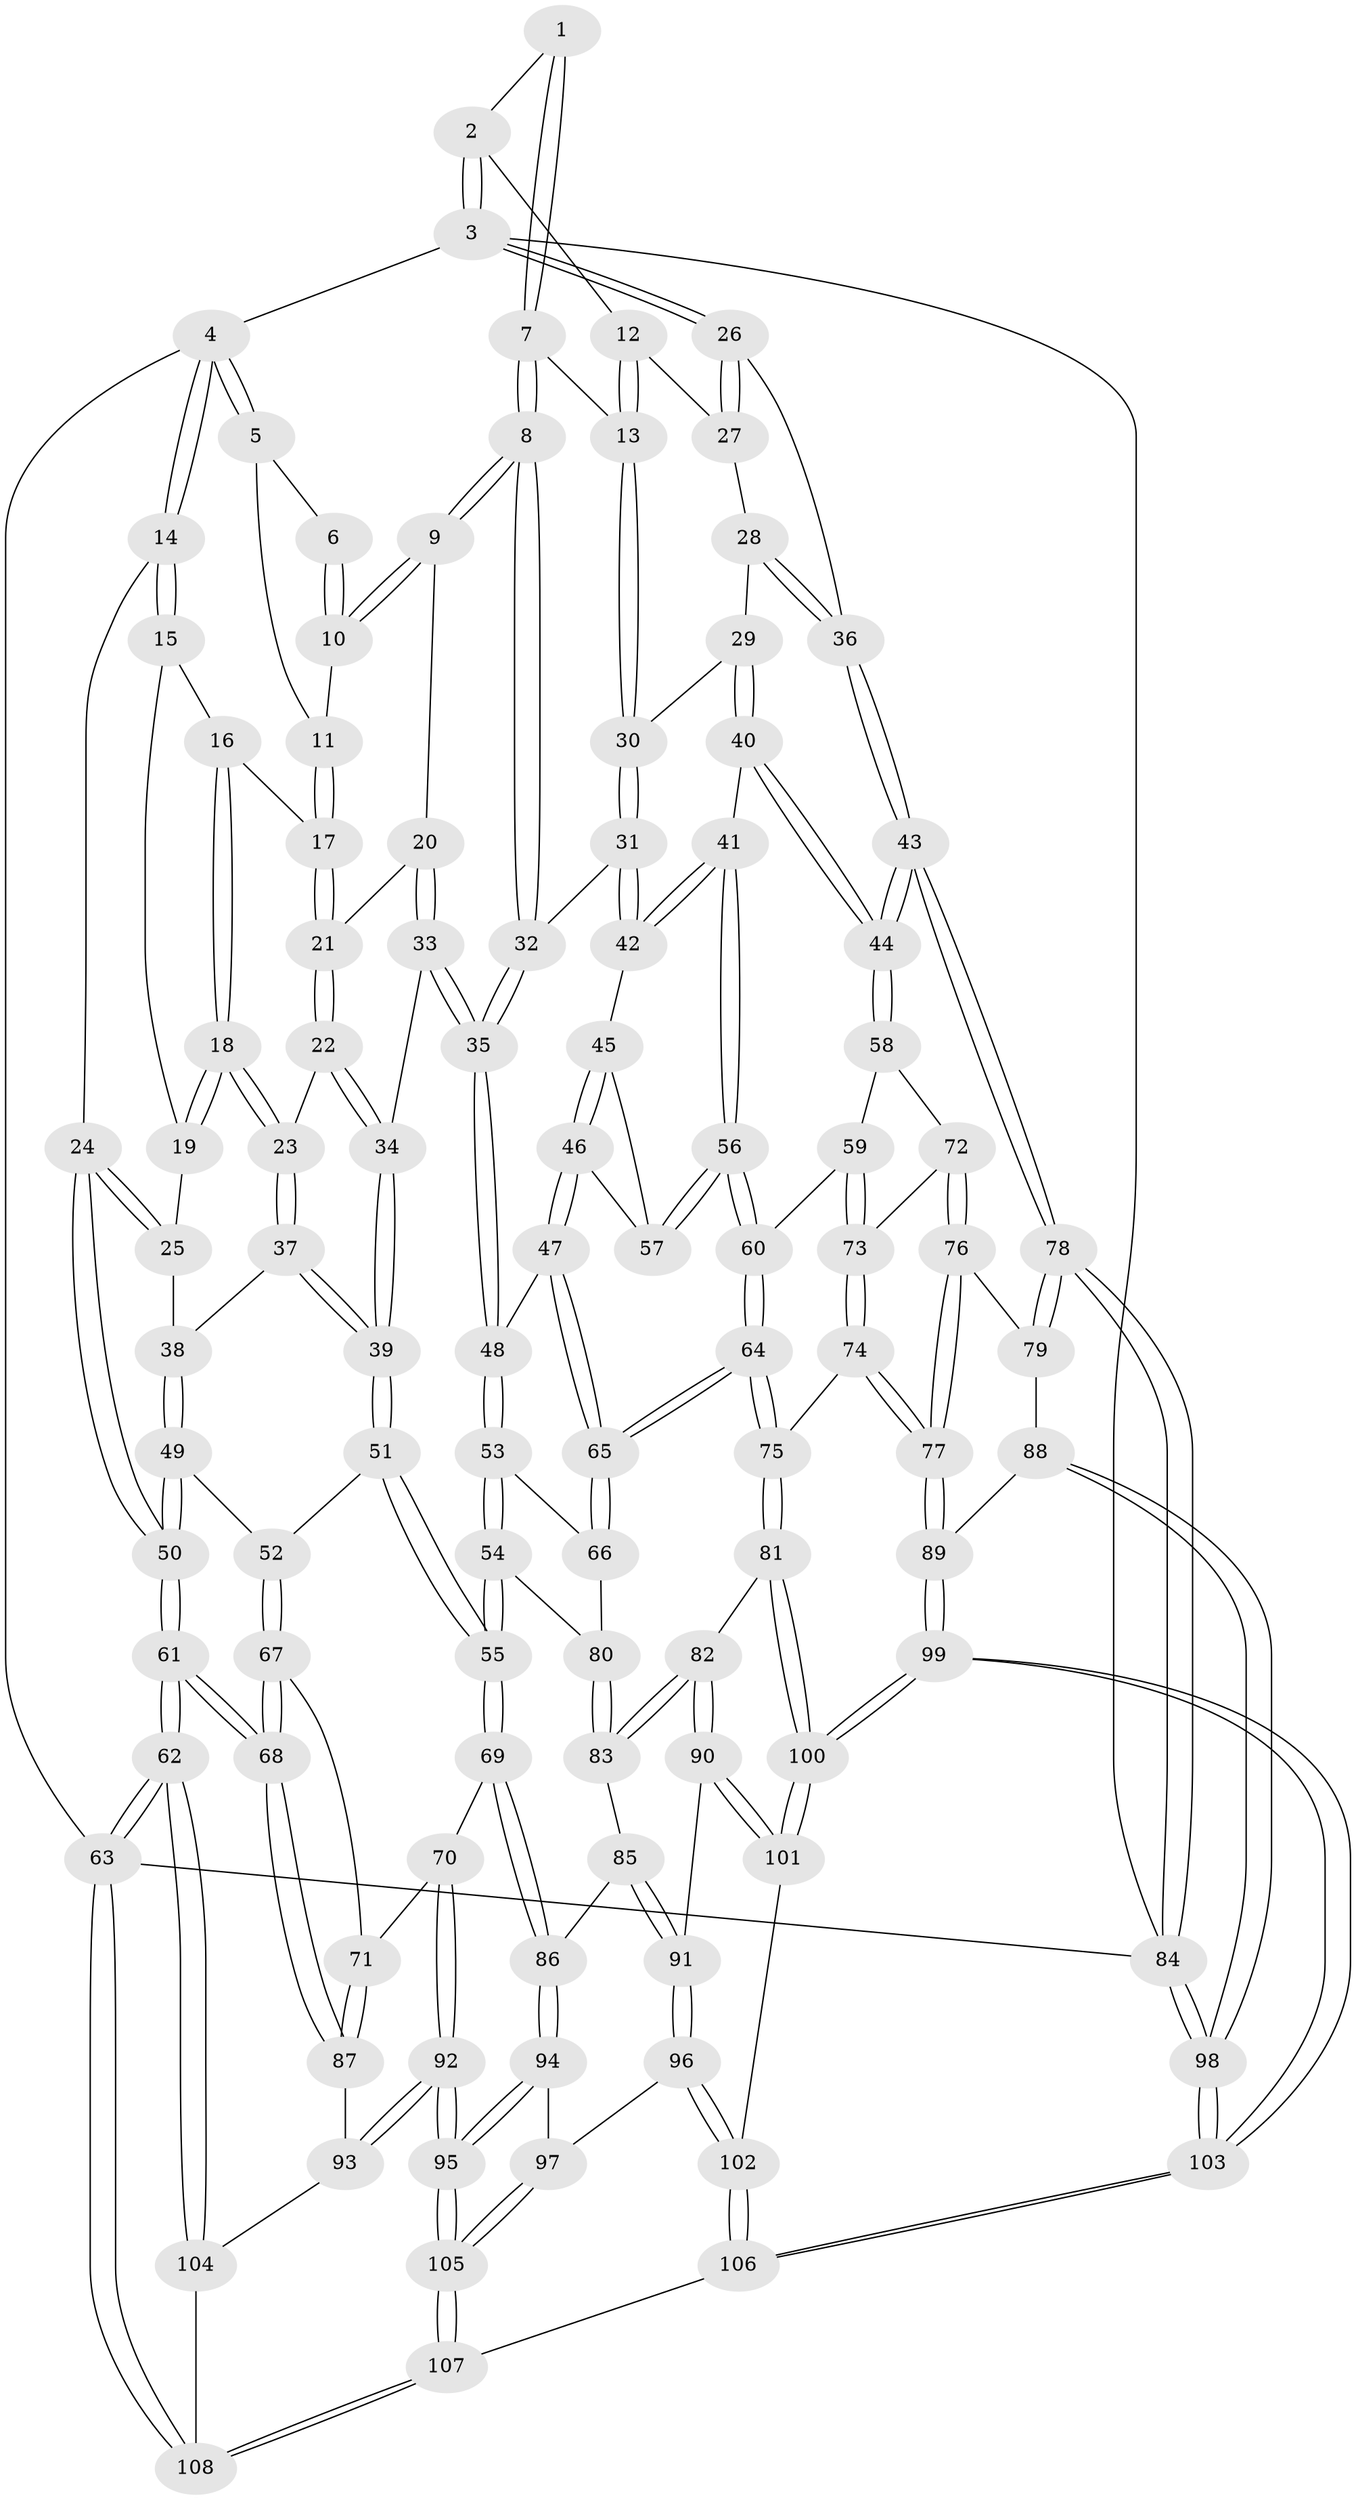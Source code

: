// Generated by graph-tools (version 1.1) at 2025/03/03/09/25 03:03:27]
// undirected, 108 vertices, 267 edges
graph export_dot {
graph [start="1"]
  node [color=gray90,style=filled];
  1 [pos="+0.6859779280857833+0"];
  2 [pos="+1+0"];
  3 [pos="+1+0"];
  4 [pos="+0+0"];
  5 [pos="+0.242468982144333+0"];
  6 [pos="+0.38988251067344115+0"];
  7 [pos="+0.6433961381039958+0.06698788021441919"];
  8 [pos="+0.5163929609286471+0.17658316833497112"];
  9 [pos="+0.5044417903273072+0.17253770934980941"];
  10 [pos="+0.48488091861405674+0.14478767388471395"];
  11 [pos="+0.23871447699816156+0.013051613567667668"];
  12 [pos="+0.7944008823530615+0.19318599846678686"];
  13 [pos="+0.7758387876444823+0.1978358112510289"];
  14 [pos="+0+0"];
  15 [pos="+0.10349837802563479+0.14487990627747535"];
  16 [pos="+0.21234507414535897+0.10601172715315729"];
  17 [pos="+0.2175337377750955+0.1031100848110692"];
  18 [pos="+0.13552447484941801+0.2989111036677071"];
  19 [pos="+0.059694191865569506+0.2257847291165714"];
  20 [pos="+0.3477299506931098+0.22052330742659781"];
  21 [pos="+0.28227387592605024+0.19994842284777217"];
  22 [pos="+0.23801121170528058+0.30485629745835574"];
  23 [pos="+0.15335378384833956+0.3425135839825839"];
  24 [pos="+0+0.2944174892265467"];
  25 [pos="+0+0.25872710912804364"];
  26 [pos="+1+0"];
  27 [pos="+0.8632321164308716+0.21421720443861353"];
  28 [pos="+0.8862570860646907+0.26339743615043865"];
  29 [pos="+0.8373780738821106+0.38730922625525405"];
  30 [pos="+0.7130633329586838+0.3248796066988085"];
  31 [pos="+0.6739944120868793+0.34321030640171246"];
  32 [pos="+0.5537364884520792+0.29235851495423215"];
  33 [pos="+0.38983042491002995+0.38772409262015584"];
  34 [pos="+0.32973851815826455+0.4069375186397117"];
  35 [pos="+0.4482249680409966+0.4011325905020897"];
  36 [pos="+1+0.45562898966089904"];
  37 [pos="+0.12971635880589932+0.38953657339881115"];
  38 [pos="+0.12573189267011514+0.39144818713254276"];
  39 [pos="+0.26876874204183576+0.4804884148107234"];
  40 [pos="+0.9015949156366202+0.4556262599289353"];
  41 [pos="+0.803814869816087+0.5206469315721457"];
  42 [pos="+0.6722696117575866+0.36375696149764364"];
  43 [pos="+1+0.4853770217768228"];
  44 [pos="+1+0.4876254638298181"];
  45 [pos="+0.6579382764656231+0.4164041071882773"];
  46 [pos="+0.5712408880199638+0.5281393326867078"];
  47 [pos="+0.5645111006883828+0.5331337375162456"];
  48 [pos="+0.4946200185617181+0.5319563594660325"];
  49 [pos="+0+0.5063873626650791"];
  50 [pos="+0+0.5566454855475705"];
  51 [pos="+0.26759070356561354+0.5565529929639347"];
  52 [pos="+0.19342856711832185+0.576712000067333"];
  53 [pos="+0.4779063404179016+0.5535037822707631"];
  54 [pos="+0.3986068900185611+0.6352370365213358"];
  55 [pos="+0.36936133427290196+0.6515145740689202"];
  56 [pos="+0.7661117864366402+0.5633704798054558"];
  57 [pos="+0.73385517053718+0.5406520598362194"];
  58 [pos="+0.96484718169562+0.6001216159818137"];
  59 [pos="+0.7988731219211486+0.6166442382528362"];
  60 [pos="+0.7617981736187939+0.6026006001289563"];
  61 [pos="+0+0.7209464502497942"];
  62 [pos="+0+1"];
  63 [pos="+0+1"];
  64 [pos="+0.6969551596769025+0.6881431074933405"];
  65 [pos="+0.6680473503354303+0.6747791320470204"];
  66 [pos="+0.584014349278747+0.6915850675595412"];
  67 [pos="+0.14711849631325014+0.6875112568994849"];
  68 [pos="+0+0.7353324681729505"];
  69 [pos="+0.3585683966752016+0.698943980092074"];
  70 [pos="+0.2776786313462686+0.7442946310764875"];
  71 [pos="+0.2114953844996701+0.7385797574914833"];
  72 [pos="+0.8807194738929895+0.6877304857073181"];
  73 [pos="+0.8778245558313725+0.6875782660695952"];
  74 [pos="+0.7499593159635143+0.7715113026070696"];
  75 [pos="+0.714762847816894+0.7548600033103018"];
  76 [pos="+0.9207330182294392+0.7617222917294951"];
  77 [pos="+0.7840639092303252+0.8021974855459231"];
  78 [pos="+1+0.6431826890077617"];
  79 [pos="+0.9369167826704727+0.768727398309694"];
  80 [pos="+0.550081157357705+0.7076257584847749"];
  81 [pos="+0.6944924776323322+0.7760514951340938"];
  82 [pos="+0.5705999198282893+0.8314280290680615"];
  83 [pos="+0.5359455292319452+0.7819489272431723"];
  84 [pos="+1+1"];
  85 [pos="+0.43146774407933125+0.7590128648692256"];
  86 [pos="+0.3706365410058476+0.7203943607102314"];
  87 [pos="+0.1120397614506953+0.846243626750195"];
  88 [pos="+0.9353924138190426+0.825092981415163"];
  89 [pos="+0.8172840916713892+0.8735309459934633"];
  90 [pos="+0.5632079198162429+0.8492846175335803"];
  91 [pos="+0.48049022624053245+0.8639640183627177"];
  92 [pos="+0.2380651483390507+0.8889233496987635"];
  93 [pos="+0.13698652711690604+0.8769128774991073"];
  94 [pos="+0.3739275896119082+0.8195242671200438"];
  95 [pos="+0.2834140885961072+0.9396729711158242"];
  96 [pos="+0.4378268686225022+0.902957800057057"];
  97 [pos="+0.4346827257168022+0.9033595282730383"];
  98 [pos="+1+1"];
  99 [pos="+0.8462205122329421+1"];
  100 [pos="+0.6781283928237367+0.9641450646588319"];
  101 [pos="+0.5781507062841883+0.9183934974030801"];
  102 [pos="+0.523295770865158+0.9743667487461323"];
  103 [pos="+0.8975103255847999+1"];
  104 [pos="+0.133516307821076+0.8906798069952395"];
  105 [pos="+0.31606256026309665+1"];
  106 [pos="+0.4713656524360886+1"];
  107 [pos="+0.3069921115138067+1"];
  108 [pos="+0.1671701811782328+1"];
  1 -- 2;
  1 -- 7;
  1 -- 7;
  2 -- 3;
  2 -- 3;
  2 -- 12;
  3 -- 4;
  3 -- 26;
  3 -- 26;
  3 -- 84;
  4 -- 5;
  4 -- 5;
  4 -- 14;
  4 -- 14;
  4 -- 63;
  5 -- 6;
  5 -- 11;
  6 -- 10;
  6 -- 10;
  7 -- 8;
  7 -- 8;
  7 -- 13;
  8 -- 9;
  8 -- 9;
  8 -- 32;
  8 -- 32;
  9 -- 10;
  9 -- 10;
  9 -- 20;
  10 -- 11;
  11 -- 17;
  11 -- 17;
  12 -- 13;
  12 -- 13;
  12 -- 27;
  13 -- 30;
  13 -- 30;
  14 -- 15;
  14 -- 15;
  14 -- 24;
  15 -- 16;
  15 -- 19;
  16 -- 17;
  16 -- 18;
  16 -- 18;
  17 -- 21;
  17 -- 21;
  18 -- 19;
  18 -- 19;
  18 -- 23;
  18 -- 23;
  19 -- 25;
  20 -- 21;
  20 -- 33;
  20 -- 33;
  21 -- 22;
  21 -- 22;
  22 -- 23;
  22 -- 34;
  22 -- 34;
  23 -- 37;
  23 -- 37;
  24 -- 25;
  24 -- 25;
  24 -- 50;
  24 -- 50;
  25 -- 38;
  26 -- 27;
  26 -- 27;
  26 -- 36;
  27 -- 28;
  28 -- 29;
  28 -- 36;
  28 -- 36;
  29 -- 30;
  29 -- 40;
  29 -- 40;
  30 -- 31;
  30 -- 31;
  31 -- 32;
  31 -- 42;
  31 -- 42;
  32 -- 35;
  32 -- 35;
  33 -- 34;
  33 -- 35;
  33 -- 35;
  34 -- 39;
  34 -- 39;
  35 -- 48;
  35 -- 48;
  36 -- 43;
  36 -- 43;
  37 -- 38;
  37 -- 39;
  37 -- 39;
  38 -- 49;
  38 -- 49;
  39 -- 51;
  39 -- 51;
  40 -- 41;
  40 -- 44;
  40 -- 44;
  41 -- 42;
  41 -- 42;
  41 -- 56;
  41 -- 56;
  42 -- 45;
  43 -- 44;
  43 -- 44;
  43 -- 78;
  43 -- 78;
  44 -- 58;
  44 -- 58;
  45 -- 46;
  45 -- 46;
  45 -- 57;
  46 -- 47;
  46 -- 47;
  46 -- 57;
  47 -- 48;
  47 -- 65;
  47 -- 65;
  48 -- 53;
  48 -- 53;
  49 -- 50;
  49 -- 50;
  49 -- 52;
  50 -- 61;
  50 -- 61;
  51 -- 52;
  51 -- 55;
  51 -- 55;
  52 -- 67;
  52 -- 67;
  53 -- 54;
  53 -- 54;
  53 -- 66;
  54 -- 55;
  54 -- 55;
  54 -- 80;
  55 -- 69;
  55 -- 69;
  56 -- 57;
  56 -- 57;
  56 -- 60;
  56 -- 60;
  58 -- 59;
  58 -- 72;
  59 -- 60;
  59 -- 73;
  59 -- 73;
  60 -- 64;
  60 -- 64;
  61 -- 62;
  61 -- 62;
  61 -- 68;
  61 -- 68;
  62 -- 63;
  62 -- 63;
  62 -- 104;
  62 -- 104;
  63 -- 84;
  63 -- 108;
  63 -- 108;
  64 -- 65;
  64 -- 65;
  64 -- 75;
  64 -- 75;
  65 -- 66;
  65 -- 66;
  66 -- 80;
  67 -- 68;
  67 -- 68;
  67 -- 71;
  68 -- 87;
  68 -- 87;
  69 -- 70;
  69 -- 86;
  69 -- 86;
  70 -- 71;
  70 -- 92;
  70 -- 92;
  71 -- 87;
  71 -- 87;
  72 -- 73;
  72 -- 76;
  72 -- 76;
  73 -- 74;
  73 -- 74;
  74 -- 75;
  74 -- 77;
  74 -- 77;
  75 -- 81;
  75 -- 81;
  76 -- 77;
  76 -- 77;
  76 -- 79;
  77 -- 89;
  77 -- 89;
  78 -- 79;
  78 -- 79;
  78 -- 84;
  78 -- 84;
  79 -- 88;
  80 -- 83;
  80 -- 83;
  81 -- 82;
  81 -- 100;
  81 -- 100;
  82 -- 83;
  82 -- 83;
  82 -- 90;
  82 -- 90;
  83 -- 85;
  84 -- 98;
  84 -- 98;
  85 -- 86;
  85 -- 91;
  85 -- 91;
  86 -- 94;
  86 -- 94;
  87 -- 93;
  88 -- 89;
  88 -- 98;
  88 -- 98;
  89 -- 99;
  89 -- 99;
  90 -- 91;
  90 -- 101;
  90 -- 101;
  91 -- 96;
  91 -- 96;
  92 -- 93;
  92 -- 93;
  92 -- 95;
  92 -- 95;
  93 -- 104;
  94 -- 95;
  94 -- 95;
  94 -- 97;
  95 -- 105;
  95 -- 105;
  96 -- 97;
  96 -- 102;
  96 -- 102;
  97 -- 105;
  97 -- 105;
  98 -- 103;
  98 -- 103;
  99 -- 100;
  99 -- 100;
  99 -- 103;
  99 -- 103;
  100 -- 101;
  100 -- 101;
  101 -- 102;
  102 -- 106;
  102 -- 106;
  103 -- 106;
  103 -- 106;
  104 -- 108;
  105 -- 107;
  105 -- 107;
  106 -- 107;
  107 -- 108;
  107 -- 108;
}
